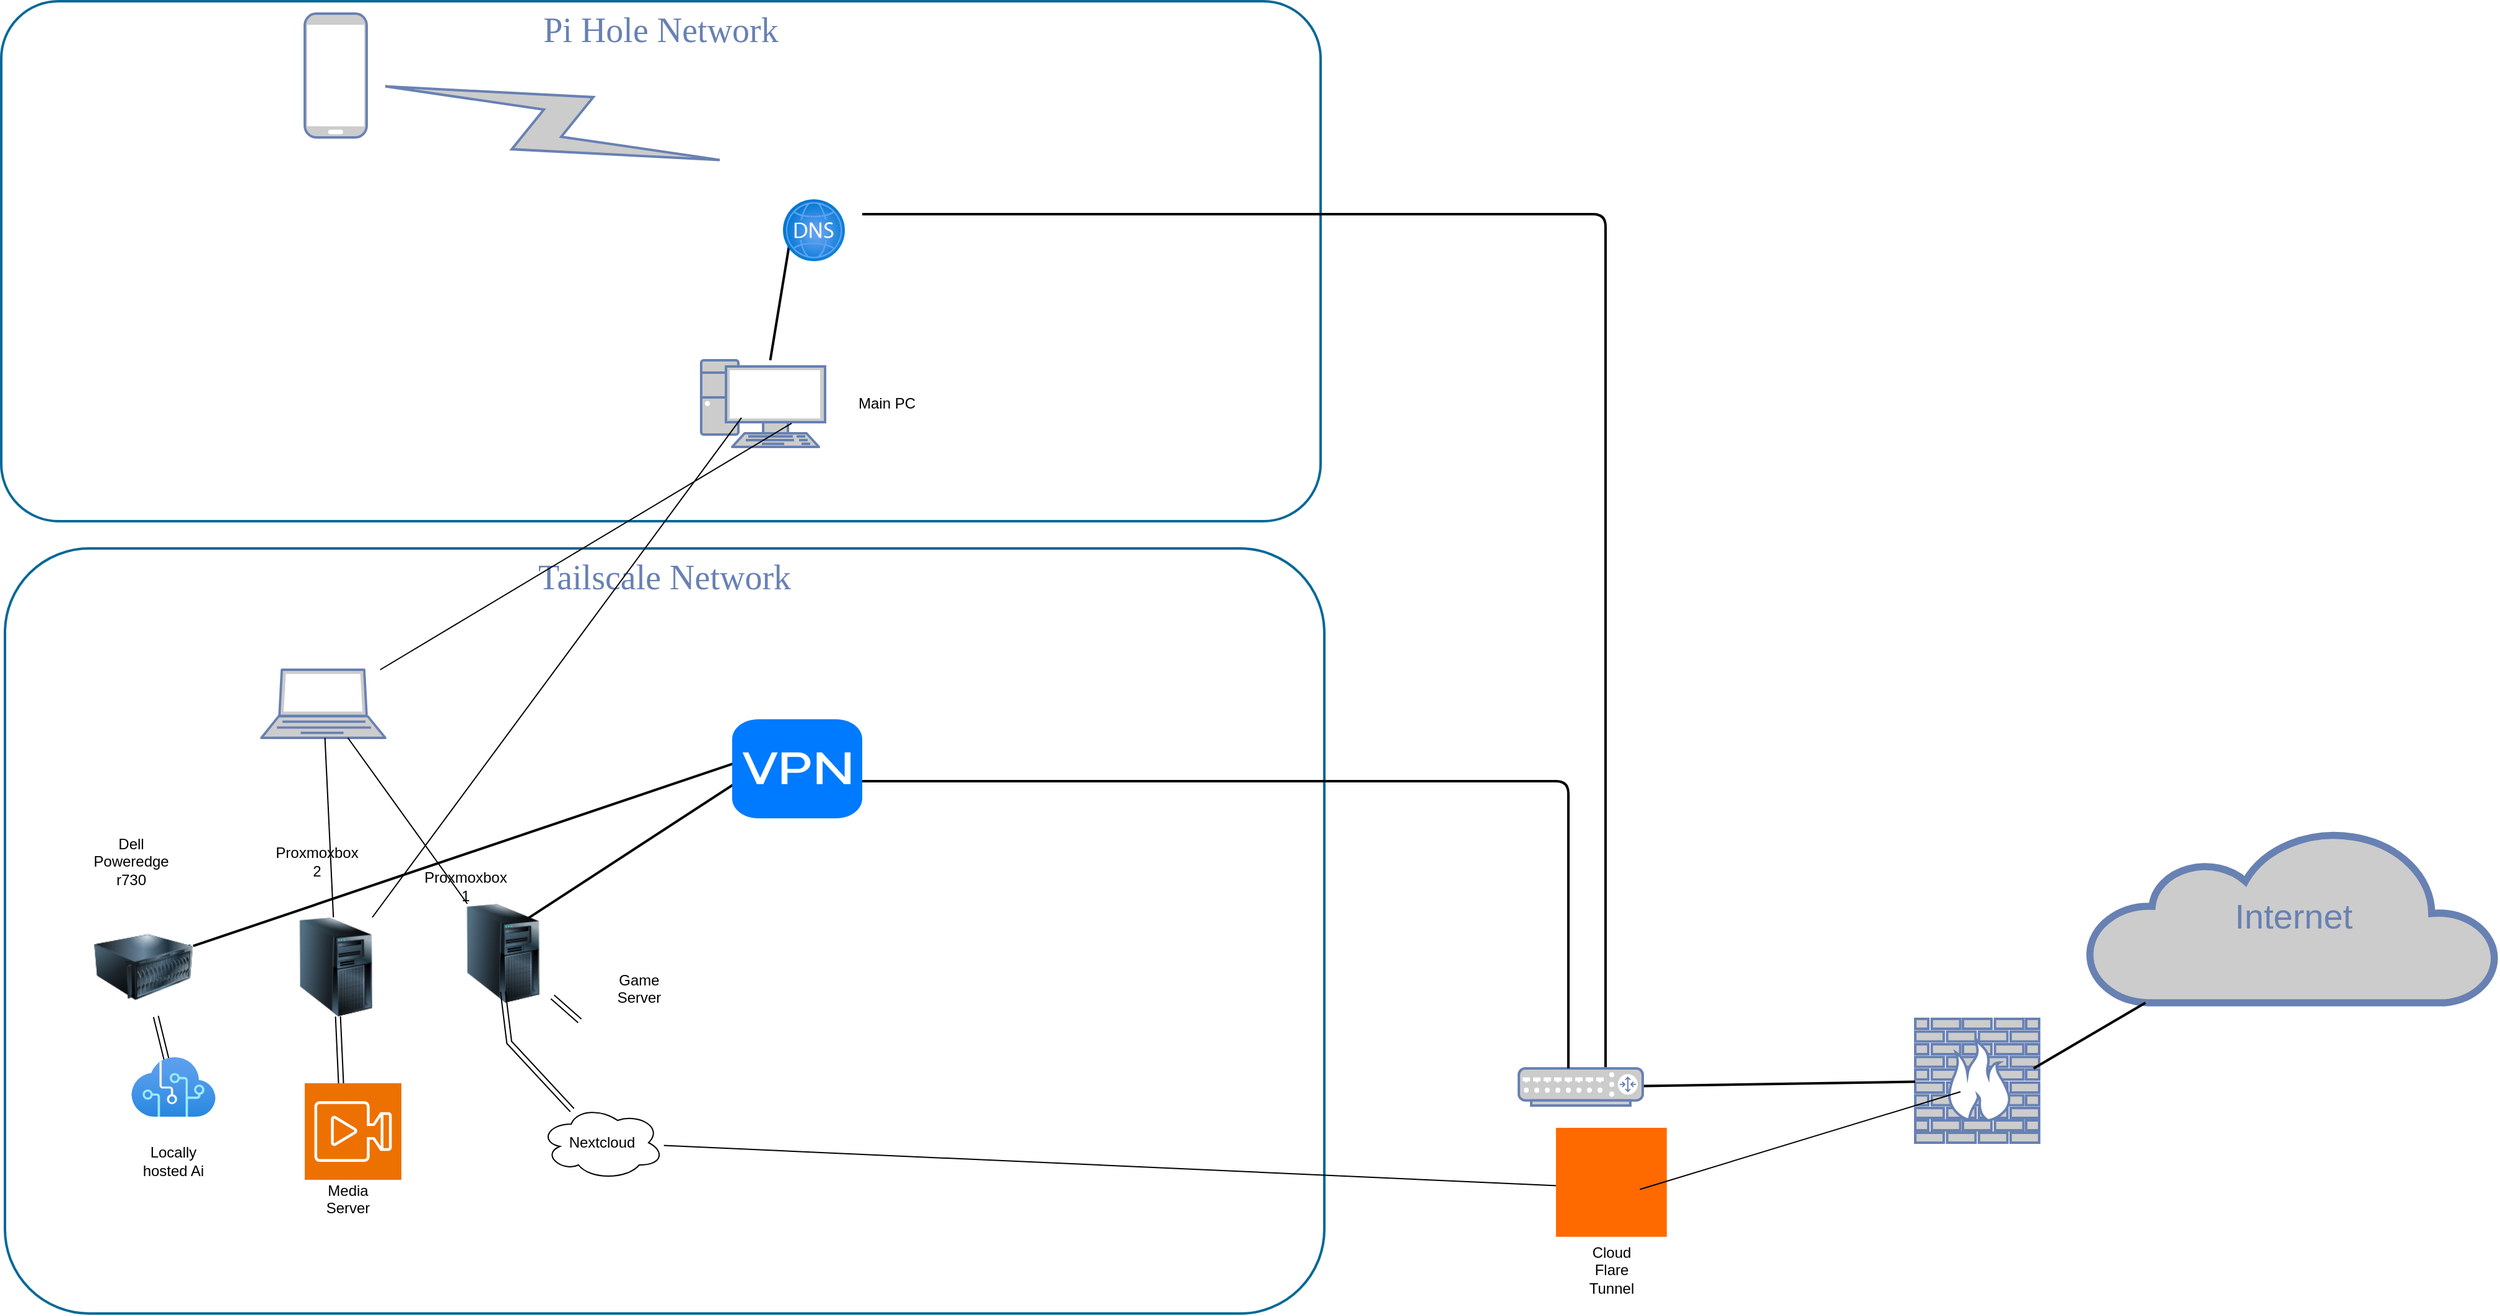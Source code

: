 <mxfile version="26.0.12">
  <diagram name="Page-1" id="bfe91b75-5d2c-26a0-9c1d-138518896778">
    <mxGraphModel dx="1687" dy="965" grid="1" gridSize="10" guides="1" tooltips="1" connect="1" arrows="1" fold="1" page="1" pageScale="1" pageWidth="1100" pageHeight="850" background="none" math="0" shadow="0">
      <root>
        <mxCell id="0" />
        <mxCell id="1" parent="0" />
        <mxCell id="7c3789c024ecab99-79" value="Tailscale Network" style="rounded=1;whiteSpace=wrap;html=1;shadow=0;comic=0;strokeColor=#036897;strokeWidth=2;fillColor=none;fontFamily=Verdana;fontSize=28;fontColor=#6881B3;align=center;arcSize=11;verticalAlign=top;" parent="1" vertex="1">
          <mxGeometry x="78" y="462" width="1065" height="618" as="geometry" />
        </mxCell>
        <mxCell id="7c3789c024ecab99-78" value="Pi Hole Network" style="rounded=1;whiteSpace=wrap;html=1;shadow=0;comic=0;strokeColor=#036897;strokeWidth=2;fillColor=none;fontFamily=Verdana;fontSize=28;fontColor=#6881B3;align=center;arcSize=11;verticalAlign=top;" parent="1" vertex="1">
          <mxGeometry x="75" y="20" width="1065" height="420" as="geometry" />
        </mxCell>
        <mxCell id="7c3789c024ecab99-55" style="edgeStyle=none;html=1;labelBackgroundColor=none;endArrow=none;endFill=0;strokeWidth=2;fontFamily=Verdana;fontSize=28;fontColor=#6881B3;" parent="1" source="7c3789c024ecab99-8" edge="1">
          <mxGeometry relative="1" as="geometry">
            <mxPoint x="1640" y="897" as="targetPoint" />
          </mxGeometry>
        </mxCell>
        <mxCell id="7c3789c024ecab99-8" value="" style="fontColor=#0066CC;verticalAlign=top;verticalLabelPosition=bottom;labelPosition=center;align=center;html=1;fillColor=#CCCCCC;strokeColor=#6881B3;gradientColor=none;gradientDirection=north;strokeWidth=2;shape=mxgraph.networks.firewall;rounded=0;shadow=0;comic=0;" parent="1" vertex="1">
          <mxGeometry x="1620" y="842" width="100" height="100" as="geometry" />
        </mxCell>
        <mxCell id="7c3789c024ecab99-18" style="edgeStyle=orthogonalEdgeStyle;html=1;labelBackgroundColor=none;endArrow=none;endFill=0;strokeWidth=2;fontFamily=Verdana;fontSize=15;fontColor=#036897;" parent="1" target="7c3789c024ecab99-10" edge="1">
          <mxGeometry relative="1" as="geometry">
            <mxPoint x="1110" y="310" as="targetPoint" />
            <Array as="points">
              <mxPoint x="1370" y="192" />
            </Array>
            <mxPoint x="770" y="192" as="sourcePoint" />
          </mxGeometry>
        </mxCell>
        <mxCell id="7c3789c024ecab99-52" style="edgeStyle=none;html=1;labelBackgroundColor=none;endArrow=none;endFill=0;strokeWidth=2;fontFamily=Verdana;fontSize=15;fontColor=#036897;" parent="1" source="7c3789c024ecab99-10" target="7c3789c024ecab99-8" edge="1">
          <mxGeometry relative="1" as="geometry">
            <mxPoint x="1550.0" y="917" as="targetPoint" />
          </mxGeometry>
        </mxCell>
        <mxCell id="7c3789c024ecab99-10" value="" style="fontColor=#0066CC;verticalAlign=top;verticalLabelPosition=bottom;labelPosition=center;align=center;html=1;fillColor=#CCCCCC;strokeColor=#6881B3;gradientColor=none;gradientDirection=north;strokeWidth=2;shape=mxgraph.networks.router;rounded=0;shadow=0;comic=0;" parent="1" vertex="1">
          <mxGeometry x="1300" y="882" width="100" height="30" as="geometry" />
        </mxCell>
        <mxCell id="7c3789c024ecab99-5" value="" style="fontColor=#0066CC;verticalAlign=top;verticalLabelPosition=bottom;labelPosition=center;align=center;html=1;fillColor=#CCCCCC;strokeColor=#6881B3;gradientColor=none;gradientDirection=north;strokeWidth=2;shape=mxgraph.networks.pc;rounded=0;shadow=0;comic=0;" parent="1" vertex="1">
          <mxGeometry x="640.0" y="310" width="100" height="70" as="geometry" />
        </mxCell>
        <mxCell id="7c3789c024ecab99-16" style="edgeStyle=none;html=1;labelBackgroundColor=none;endArrow=none;endFill=0;strokeWidth=2;fontFamily=Verdana;fontSize=15;fontColor=#036897;" parent="1" source="7c3789c024ecab99-5" edge="1">
          <mxGeometry relative="1" as="geometry">
            <mxPoint x="713.014" y="205" as="targetPoint" />
          </mxGeometry>
        </mxCell>
        <mxCell id="7c3789c024ecab99-11" value="" style="html=1;fillColor=#CCCCCC;strokeColor=#6881B3;gradientColor=none;gradientDirection=north;strokeWidth=2;shape=mxgraph.networks.comm_link_edge;html=1;labelBackgroundColor=none;endArrow=none;endFill=0;fontFamily=Verdana;fontSize=20;" parent="1" target="7c3789c024ecab99-12" edge="1">
          <mxGeometry width="100" height="100" relative="1" as="geometry">
            <mxPoint x="670" y="151.5" as="sourcePoint" />
            <mxPoint x="603.0" y="133" as="targetPoint" />
          </mxGeometry>
        </mxCell>
        <mxCell id="7c3789c024ecab99-12" value="" style="fontColor=#0066CC;verticalAlign=top;verticalLabelPosition=bottom;labelPosition=center;align=center;html=1;fillColor=#CCCCCC;strokeColor=#6881B3;gradientColor=none;gradientDirection=north;strokeWidth=2;shape=mxgraph.networks.mobile;rounded=0;shadow=0;comic=0;" parent="1" vertex="1">
          <mxGeometry x="320.0" y="30" width="50" height="100" as="geometry" />
        </mxCell>
        <mxCell id="7c3789c024ecab99-50" style="edgeStyle=orthogonalEdgeStyle;html=1;labelBackgroundColor=none;endArrow=none;endFill=0;strokeWidth=2;fontFamily=Verdana;fontSize=15;fontColor=#036897;" parent="1" target="7c3789c024ecab99-10" edge="1">
          <mxGeometry relative="1" as="geometry">
            <mxPoint x="1080.0" y="410" as="targetPoint" />
            <mxPoint x="770" y="650" as="sourcePoint" />
            <Array as="points">
              <mxPoint x="1340" y="650" />
            </Array>
          </mxGeometry>
        </mxCell>
        <mxCell id="7c3789c024ecab99-19" style="edgeStyle=none;html=1;labelBackgroundColor=none;endArrow=none;endFill=0;strokeWidth=2;fontFamily=Verdana;fontSize=15;fontColor=#036897;" parent="1" edge="1">
          <mxGeometry relative="1" as="geometry">
            <mxPoint x="670" y="634.398" as="targetPoint" />
            <mxPoint x="230.0" y="783.102" as="sourcePoint" />
          </mxGeometry>
        </mxCell>
        <mxCell id="7c3789c024ecab99-22" style="edgeStyle=none;html=1;labelBackgroundColor=none;endArrow=none;endFill=0;strokeWidth=2;fontFamily=Verdana;fontSize=15;fontColor=#036897;" parent="1" edge="1">
          <mxGeometry relative="1" as="geometry">
            <mxPoint x="490.0" y="767.411" as="sourcePoint" />
            <mxPoint x="670" y="650.089" as="targetPoint" />
          </mxGeometry>
        </mxCell>
        <mxCell id="7c3789c024ecab99-53" value="Internet" style="html=1;fillColor=#CCCCCC;strokeColor=#6881B3;gradientColor=none;gradientDirection=north;strokeWidth=2;shape=mxgraph.networks.cloud;fontColor=#6881B3;rounded=0;shadow=0;comic=0;align=center;fontSize=28;" parent="1" vertex="1">
          <mxGeometry x="1760" y="689" width="330" height="140" as="geometry" />
        </mxCell>
        <mxCell id="7c3789c024ecab99-56" style="edgeStyle=none;html=1;labelBackgroundColor=none;endArrow=none;endFill=0;strokeWidth=2;fontFamily=Verdana;fontSize=28;fontColor=#6881B3;" parent="1" target="7c3789c024ecab99-53" edge="1">
          <mxGeometry relative="1" as="geometry">
            <mxPoint x="1715.543" y="882" as="sourcePoint" />
          </mxGeometry>
        </mxCell>
        <mxCell id="ZTIrdwcJ5VHO4tXkEQJr-1" value="" style="shape=image;html=1;verticalAlign=top;verticalLabelPosition=bottom;labelBackgroundColor=#ffffff;imageAspect=0;aspect=fixed;image=https://cdn1.iconfinder.com/data/icons/fruit-136/64/Fruit_iconfree_Filled_Outline_raspberry-healthy-organic-food-fruit_icon-128.png" vertex="1" parent="1">
          <mxGeometry x="642" y="90" width="128" height="128" as="geometry" />
        </mxCell>
        <mxCell id="ZTIrdwcJ5VHO4tXkEQJr-2" value="Dell Poweredge r730" style="text;strokeColor=none;align=center;fillColor=none;html=1;verticalAlign=middle;whiteSpace=wrap;rounded=0;" vertex="1" parent="1">
          <mxGeometry x="150" y="700" width="60" height="30" as="geometry" />
        </mxCell>
        <mxCell id="ZTIrdwcJ5VHO4tXkEQJr-3" value="Proxmoxbox 2" style="text;strokeColor=none;align=center;fillColor=none;html=1;verticalAlign=middle;whiteSpace=wrap;rounded=0;" vertex="1" parent="1">
          <mxGeometry x="300" y="700" width="60" height="30" as="geometry" />
        </mxCell>
        <mxCell id="ZTIrdwcJ5VHO4tXkEQJr-4" value="Proxmoxbox 1" style="text;strokeColor=none;align=center;fillColor=none;html=1;verticalAlign=middle;whiteSpace=wrap;rounded=0;" vertex="1" parent="1">
          <mxGeometry x="420" y="720" width="60" height="30" as="geometry" />
        </mxCell>
        <mxCell id="ZTIrdwcJ5VHO4tXkEQJr-6" value="" style="shape=link;html=1;rounded=0;" edge="1" parent="1" source="ZTIrdwcJ5VHO4tXkEQJr-11">
          <mxGeometry width="100" relative="1" as="geometry">
            <mxPoint x="335.3" y="832.97" as="sourcePoint" />
            <mxPoint x="350" y="910" as="targetPoint" />
          </mxGeometry>
        </mxCell>
        <mxCell id="ZTIrdwcJ5VHO4tXkEQJr-9" value="" style="image;html=1;image=img/lib/clip_art/computers/Server_128x128.png" vertex="1" parent="1">
          <mxGeometry x="150" y="760" width="80" height="80" as="geometry" />
        </mxCell>
        <mxCell id="ZTIrdwcJ5VHO4tXkEQJr-10" value="" style="image;html=1;image=img/lib/clip_art/computers/Server_Tower_128x128.png" vertex="1" parent="1">
          <mxGeometry x="440" y="749" width="80" height="80" as="geometry" />
        </mxCell>
        <mxCell id="ZTIrdwcJ5VHO4tXkEQJr-11" value="" style="image;html=1;image=img/lib/clip_art/computers/Server_Tower_128x128.png" vertex="1" parent="1">
          <mxGeometry x="305" y="760" width="80" height="80" as="geometry" />
        </mxCell>
        <mxCell id="ZTIrdwcJ5VHO4tXkEQJr-12" value="" style="shape=link;html=1;rounded=0;" edge="1" parent="1" target="ZTIrdwcJ5VHO4tXkEQJr-16">
          <mxGeometry width="100" relative="1" as="geometry">
            <mxPoint x="479.998" y="820" as="sourcePoint" />
            <mxPoint x="550" y="850" as="targetPoint" />
            <Array as="points">
              <mxPoint x="485.06" y="861" />
            </Array>
          </mxGeometry>
        </mxCell>
        <mxCell id="ZTIrdwcJ5VHO4tXkEQJr-13" value="" style="shape=link;html=1;rounded=0;" edge="1" parent="1" source="ZTIrdwcJ5VHO4tXkEQJr-9">
          <mxGeometry width="100" relative="1" as="geometry">
            <mxPoint x="174.428" y="840" as="sourcePoint" />
            <mxPoint x="210" y="881.33" as="targetPoint" />
          </mxGeometry>
        </mxCell>
        <mxCell id="ZTIrdwcJ5VHO4tXkEQJr-14" value="" style="image;aspect=fixed;html=1;points=[];align=center;fontSize=12;image=img/lib/azure2/networking/DNS_Zones.svg;" vertex="1" parent="1">
          <mxGeometry x="706" y="180" width="50" height="50" as="geometry" />
        </mxCell>
        <mxCell id="ZTIrdwcJ5VHO4tXkEQJr-15" value="" style="shape=image;html=1;verticalAlign=top;verticalLabelPosition=bottom;labelBackgroundColor=#ffffff;imageAspect=0;aspect=fixed;image=https://cdn4.iconfinder.com/data/icons/ionicons/512/icon-game-controller-b-128.png" vertex="1" parent="1">
          <mxGeometry x="542" y="840" width="60" height="60" as="geometry" />
        </mxCell>
        <mxCell id="ZTIrdwcJ5VHO4tXkEQJr-16" value="Nextcloud" style="ellipse;shape=cloud;whiteSpace=wrap;html=1;align=center;" vertex="1" parent="1">
          <mxGeometry x="510" y="912" width="100" height="60" as="geometry" />
        </mxCell>
        <mxCell id="ZTIrdwcJ5VHO4tXkEQJr-17" value="" style="shape=link;html=1;rounded=0;" edge="1" parent="1" source="ZTIrdwcJ5VHO4tXkEQJr-10" target="ZTIrdwcJ5VHO4tXkEQJr-15">
          <mxGeometry width="100" relative="1" as="geometry">
            <mxPoint x="500" y="850" as="sourcePoint" />
            <mxPoint x="600" y="850" as="targetPoint" />
          </mxGeometry>
        </mxCell>
        <mxCell id="ZTIrdwcJ5VHO4tXkEQJr-18" value="" style="sketch=0;points=[[0,0,0],[0.25,0,0],[0.5,0,0],[0.75,0,0],[1,0,0],[0,1,0],[0.25,1,0],[0.5,1,0],[0.75,1,0],[1,1,0],[0,0.25,0],[0,0.5,0],[0,0.75,0],[1,0.25,0],[1,0.5,0],[1,0.75,0]];outlineConnect=0;fontColor=#232F3E;fillColor=#ED7100;strokeColor=#ffffff;dashed=0;verticalLabelPosition=bottom;verticalAlign=top;align=center;html=1;fontSize=12;fontStyle=0;aspect=fixed;shape=mxgraph.aws4.resourceIcon;resIcon=mxgraph.aws4.media_services;" vertex="1" parent="1">
          <mxGeometry x="320" y="894" width="78" height="78" as="geometry" />
        </mxCell>
        <mxCell id="ZTIrdwcJ5VHO4tXkEQJr-19" value="" style="image;aspect=fixed;html=1;points=[];align=center;fontSize=12;image=img/lib/azure2/ai_machine_learning/Cognitive_Services.svg;" vertex="1" parent="1">
          <mxGeometry x="180" y="873" width="68" height="48" as="geometry" />
        </mxCell>
        <mxCell id="ZTIrdwcJ5VHO4tXkEQJr-20" value="&lt;div&gt;Game Server&lt;/div&gt;&lt;div&gt;&lt;br&gt;&lt;/div&gt;" style="text;strokeColor=none;align=center;fillColor=none;html=1;verticalAlign=middle;whiteSpace=wrap;rounded=0;" vertex="1" parent="1">
          <mxGeometry x="560" y="810" width="60" height="30" as="geometry" />
        </mxCell>
        <mxCell id="ZTIrdwcJ5VHO4tXkEQJr-21" value="&lt;div&gt;Media Server&lt;/div&gt;&lt;div&gt;&lt;br&gt;&lt;/div&gt;" style="text;strokeColor=none;align=center;fillColor=none;html=1;verticalAlign=middle;whiteSpace=wrap;rounded=0;" vertex="1" parent="1">
          <mxGeometry x="325" y="980" width="60" height="30" as="geometry" />
        </mxCell>
        <mxCell id="ZTIrdwcJ5VHO4tXkEQJr-22" value="Locally hosted Ai" style="text;strokeColor=none;align=center;fillColor=none;html=1;verticalAlign=middle;whiteSpace=wrap;rounded=0;" vertex="1" parent="1">
          <mxGeometry x="184" y="942" width="60" height="30" as="geometry" />
        </mxCell>
        <mxCell id="ZTIrdwcJ5VHO4tXkEQJr-23" value="Main PC" style="text;strokeColor=none;align=center;fillColor=none;html=1;verticalAlign=middle;whiteSpace=wrap;rounded=0;" vertex="1" parent="1">
          <mxGeometry x="760" y="330" width="60" height="30" as="geometry" />
        </mxCell>
        <mxCell id="ZTIrdwcJ5VHO4tXkEQJr-24" value="" style="html=1;strokeWidth=1;shadow=0;dashed=0;shape=mxgraph.ios7.misc.vpn;fillColor=#007AFF;strokeColor=none;buttonText=;strokeColor2=#222222;fontColor=#222222;fontSize=8;verticalLabelPosition=bottom;verticalAlign=top;align=center;sketch=0;" vertex="1" parent="1">
          <mxGeometry x="665" y="600" width="105" height="80" as="geometry" />
        </mxCell>
        <mxCell id="ZTIrdwcJ5VHO4tXkEQJr-26" value="" style="endArrow=none;html=1;rounded=0;entryX=0.325;entryY=0.664;entryDx=0;entryDy=0;entryPerimeter=0;" edge="1" parent="1" source="ZTIrdwcJ5VHO4tXkEQJr-11" target="7c3789c024ecab99-5">
          <mxGeometry width="50" height="50" relative="1" as="geometry">
            <mxPoint x="570" y="430" as="sourcePoint" />
            <mxPoint x="620" y="380" as="targetPoint" />
          </mxGeometry>
        </mxCell>
        <mxCell id="ZTIrdwcJ5VHO4tXkEQJr-27" value="" style="fontColor=#0066CC;verticalAlign=top;verticalLabelPosition=bottom;labelPosition=center;align=center;html=1;outlineConnect=0;fillColor=#CCCCCC;strokeColor=#6881B3;gradientColor=none;gradientDirection=north;strokeWidth=2;shape=mxgraph.networks.laptop;" vertex="1" parent="1">
          <mxGeometry x="285" y="560" width="100" height="55" as="geometry" />
        </mxCell>
        <mxCell id="ZTIrdwcJ5VHO4tXkEQJr-29" value="" style="endArrow=none;html=1;rounded=0;" edge="1" parent="1" source="ZTIrdwcJ5VHO4tXkEQJr-11" target="ZTIrdwcJ5VHO4tXkEQJr-27">
          <mxGeometry width="50" height="50" relative="1" as="geometry">
            <mxPoint x="270" y="690" as="sourcePoint" />
            <mxPoint x="320" y="640" as="targetPoint" />
          </mxGeometry>
        </mxCell>
        <mxCell id="ZTIrdwcJ5VHO4tXkEQJr-30" value="" style="endArrow=none;html=1;rounded=0;" edge="1" parent="1" source="ZTIrdwcJ5VHO4tXkEQJr-27" target="ZTIrdwcJ5VHO4tXkEQJr-10">
          <mxGeometry width="50" height="50" relative="1" as="geometry">
            <mxPoint x="420" y="670" as="sourcePoint" />
            <mxPoint x="470" y="620" as="targetPoint" />
          </mxGeometry>
        </mxCell>
        <mxCell id="ZTIrdwcJ5VHO4tXkEQJr-31" value="" style="endArrow=none;html=1;rounded=0;entryX=0.73;entryY=0.727;entryDx=0;entryDy=0;entryPerimeter=0;" edge="1" parent="1" source="ZTIrdwcJ5VHO4tXkEQJr-27" target="7c3789c024ecab99-5">
          <mxGeometry width="50" height="50" relative="1" as="geometry">
            <mxPoint x="400" y="540" as="sourcePoint" />
            <mxPoint x="450" y="490" as="targetPoint" />
          </mxGeometry>
        </mxCell>
        <mxCell id="ZTIrdwcJ5VHO4tXkEQJr-32" value="" style="endArrow=none;html=1;rounded=0;entryX=0.165;entryY=0.538;entryDx=0;entryDy=0;entryPerimeter=0;" edge="1" parent="1" source="ZTIrdwcJ5VHO4tXkEQJr-16" target="ZTIrdwcJ5VHO4tXkEQJr-33">
          <mxGeometry width="50" height="50" relative="1" as="geometry">
            <mxPoint x="640" y="950" as="sourcePoint" />
            <mxPoint x="1300" y="950" as="targetPoint" />
          </mxGeometry>
        </mxCell>
        <mxCell id="ZTIrdwcJ5VHO4tXkEQJr-33" value="" style="points=[];aspect=fixed;html=1;align=center;shadow=0;dashed=0;fillColor=#FF6A00;strokeColor=none;shape=mxgraph.alibaba_cloud.dns_domain_name_system;" vertex="1" parent="1">
          <mxGeometry x="1330" y="930" width="89.44" height="88" as="geometry" />
        </mxCell>
        <mxCell id="ZTIrdwcJ5VHO4tXkEQJr-34" value="&lt;div&gt;Cloud Flare Tunnel&lt;/div&gt;" style="text;strokeColor=none;align=center;fillColor=none;html=1;verticalAlign=middle;whiteSpace=wrap;rounded=0;" vertex="1" parent="1">
          <mxGeometry x="1344.72" y="1030" width="60" height="30" as="geometry" />
        </mxCell>
        <mxCell id="ZTIrdwcJ5VHO4tXkEQJr-35" value="" style="endArrow=none;html=1;rounded=0;exitX=0.757;exitY=0.565;exitDx=0;exitDy=0;exitPerimeter=0;entryX=0.365;entryY=0.589;entryDx=0;entryDy=0;entryPerimeter=0;" edge="1" parent="1" source="ZTIrdwcJ5VHO4tXkEQJr-33" target="7c3789c024ecab99-8">
          <mxGeometry width="50" height="50" relative="1" as="geometry">
            <mxPoint x="1490" y="992" as="sourcePoint" />
            <mxPoint x="1540" y="942" as="targetPoint" />
          </mxGeometry>
        </mxCell>
      </root>
    </mxGraphModel>
  </diagram>
</mxfile>
